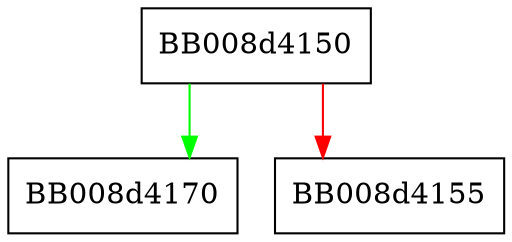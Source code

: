 digraph opendir {
  node [shape="box"];
  graph [splines=ortho];
  BB008d4150 -> BB008d4170 [color="green"];
  BB008d4150 -> BB008d4155 [color="red"];
}